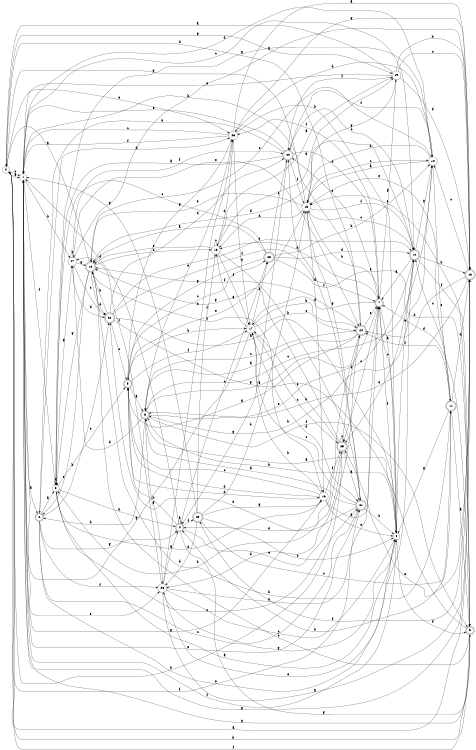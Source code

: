 digraph n24_3 {
__start0 [label="" shape="none"];

rankdir=LR;
size="8,5";

s0 [style="filled", color="black", fillcolor="white" shape="circle", label="0"];
s1 [style="filled", color="black", fillcolor="white" shape="circle", label="1"];
s2 [style="rounded,filled", color="black", fillcolor="white" shape="doublecircle", label="2"];
s3 [style="filled", color="black", fillcolor="white" shape="circle", label="3"];
s4 [style="rounded,filled", color="black", fillcolor="white" shape="doublecircle", label="4"];
s5 [style="rounded,filled", color="black", fillcolor="white" shape="doublecircle", label="5"];
s6 [style="rounded,filled", color="black", fillcolor="white" shape="doublecircle", label="6"];
s7 [style="rounded,filled", color="black", fillcolor="white" shape="doublecircle", label="7"];
s8 [style="filled", color="black", fillcolor="white" shape="circle", label="8"];
s9 [style="rounded,filled", color="black", fillcolor="white" shape="doublecircle", label="9"];
s10 [style="rounded,filled", color="black", fillcolor="white" shape="doublecircle", label="10"];
s11 [style="rounded,filled", color="black", fillcolor="white" shape="doublecircle", label="11"];
s12 [style="rounded,filled", color="black", fillcolor="white" shape="doublecircle", label="12"];
s13 [style="rounded,filled", color="black", fillcolor="white" shape="doublecircle", label="13"];
s14 [style="filled", color="black", fillcolor="white" shape="circle", label="14"];
s15 [style="filled", color="black", fillcolor="white" shape="circle", label="15"];
s16 [style="filled", color="black", fillcolor="white" shape="circle", label="16"];
s17 [style="filled", color="black", fillcolor="white" shape="circle", label="17"];
s18 [style="filled", color="black", fillcolor="white" shape="circle", label="18"];
s19 [style="filled", color="black", fillcolor="white" shape="circle", label="19"];
s20 [style="rounded,filled", color="black", fillcolor="white" shape="doublecircle", label="20"];
s21 [style="rounded,filled", color="black", fillcolor="white" shape="doublecircle", label="21"];
s22 [style="rounded,filled", color="black", fillcolor="white" shape="doublecircle", label="22"];
s23 [style="filled", color="black", fillcolor="white" shape="circle", label="23"];
s24 [style="rounded,filled", color="black", fillcolor="white" shape="doublecircle", label="24"];
s25 [style="rounded,filled", color="black", fillcolor="white" shape="doublecircle", label="25"];
s26 [style="filled", color="black", fillcolor="white" shape="circle", label="26"];
s27 [style="filled", color="black", fillcolor="white" shape="circle", label="27"];
s28 [style="rounded,filled", color="black", fillcolor="white" shape="doublecircle", label="28"];
s29 [style="rounded,filled", color="black", fillcolor="white" shape="doublecircle", label="29"];
s0 -> s1 [label="a"];
s0 -> s25 [label="b"];
s0 -> s1 [label="c"];
s0 -> s24 [label="d"];
s0 -> s23 [label="e"];
s0 -> s21 [label="f"];
s0 -> s19 [label="g"];
s1 -> s2 [label="a"];
s1 -> s27 [label="b"];
s1 -> s12 [label="c"];
s1 -> s14 [label="d"];
s1 -> s26 [label="e"];
s1 -> s8 [label="f"];
s1 -> s13 [label="g"];
s2 -> s3 [label="a"];
s2 -> s22 [label="b"];
s2 -> s21 [label="c"];
s2 -> s23 [label="d"];
s2 -> s8 [label="e"];
s2 -> s26 [label="f"];
s2 -> s4 [label="g"];
s3 -> s3 [label="a"];
s3 -> s4 [label="b"];
s3 -> s21 [label="c"];
s3 -> s16 [label="d"];
s3 -> s5 [label="e"];
s3 -> s1 [label="f"];
s3 -> s27 [label="g"];
s4 -> s4 [label="a"];
s4 -> s5 [label="b"];
s4 -> s28 [label="c"];
s4 -> s1 [label="d"];
s4 -> s24 [label="e"];
s4 -> s29 [label="f"];
s4 -> s9 [label="g"];
s5 -> s6 [label="a"];
s5 -> s17 [label="b"];
s5 -> s28 [label="c"];
s5 -> s16 [label="d"];
s5 -> s15 [label="e"];
s5 -> s17 [label="f"];
s5 -> s23 [label="g"];
s6 -> s7 [label="a"];
s6 -> s2 [label="b"];
s6 -> s14 [label="c"];
s6 -> s27 [label="d"];
s6 -> s12 [label="e"];
s6 -> s9 [label="f"];
s6 -> s26 [label="g"];
s7 -> s8 [label="a"];
s7 -> s18 [label="b"];
s7 -> s25 [label="c"];
s7 -> s17 [label="d"];
s7 -> s20 [label="e"];
s7 -> s23 [label="f"];
s7 -> s19 [label="g"];
s8 -> s3 [label="a"];
s8 -> s6 [label="b"];
s8 -> s7 [label="c"];
s8 -> s9 [label="d"];
s8 -> s12 [label="e"];
s8 -> s7 [label="f"];
s8 -> s26 [label="g"];
s9 -> s6 [label="a"];
s9 -> s0 [label="b"];
s9 -> s10 [label="c"];
s9 -> s7 [label="d"];
s9 -> s15 [label="e"];
s9 -> s0 [label="f"];
s9 -> s1 [label="g"];
s10 -> s0 [label="a"];
s10 -> s11 [label="b"];
s10 -> s18 [label="c"];
s10 -> s22 [label="d"];
s10 -> s2 [label="e"];
s10 -> s16 [label="f"];
s10 -> s3 [label="g"];
s11 -> s9 [label="a"];
s11 -> s4 [label="b"];
s11 -> s12 [label="c"];
s11 -> s13 [label="d"];
s11 -> s15 [label="e"];
s11 -> s24 [label="f"];
s11 -> s8 [label="g"];
s12 -> s7 [label="a"];
s12 -> s13 [label="b"];
s12 -> s15 [label="c"];
s12 -> s10 [label="d"];
s12 -> s25 [label="e"];
s12 -> s9 [label="f"];
s12 -> s14 [label="g"];
s13 -> s0 [label="a"];
s13 -> s6 [label="b"];
s13 -> s14 [label="c"];
s13 -> s24 [label="d"];
s13 -> s25 [label="e"];
s13 -> s29 [label="f"];
s13 -> s23 [label="g"];
s14 -> s15 [label="a"];
s14 -> s6 [label="b"];
s14 -> s10 [label="c"];
s14 -> s15 [label="d"];
s14 -> s11 [label="e"];
s14 -> s20 [label="f"];
s14 -> s3 [label="g"];
s15 -> s16 [label="a"];
s15 -> s7 [label="b"];
s15 -> s14 [label="c"];
s15 -> s18 [label="d"];
s15 -> s10 [label="e"];
s15 -> s12 [label="f"];
s15 -> s0 [label="g"];
s16 -> s7 [label="a"];
s16 -> s17 [label="b"];
s16 -> s5 [label="c"];
s16 -> s5 [label="d"];
s16 -> s8 [label="e"];
s16 -> s25 [label="f"];
s16 -> s1 [label="g"];
s17 -> s18 [label="a"];
s17 -> s24 [label="b"];
s17 -> s25 [label="c"];
s17 -> s21 [label="d"];
s17 -> s24 [label="e"];
s17 -> s28 [label="f"];
s17 -> s1 [label="g"];
s18 -> s19 [label="a"];
s18 -> s21 [label="b"];
s18 -> s18 [label="c"];
s18 -> s23 [label="d"];
s18 -> s10 [label="e"];
s18 -> s17 [label="f"];
s18 -> s19 [label="g"];
s19 -> s0 [label="a"];
s19 -> s13 [label="b"];
s19 -> s13 [label="c"];
s19 -> s13 [label="d"];
s19 -> s1 [label="e"];
s19 -> s20 [label="f"];
s19 -> s15 [label="g"];
s20 -> s3 [label="a"];
s20 -> s2 [label="b"];
s20 -> s12 [label="c"];
s20 -> s7 [label="d"];
s20 -> s1 [label="e"];
s20 -> s15 [label="f"];
s20 -> s4 [label="g"];
s21 -> s6 [label="a"];
s21 -> s8 [label="b"];
s21 -> s17 [label="c"];
s21 -> s22 [label="d"];
s21 -> s1 [label="e"];
s21 -> s20 [label="f"];
s21 -> s15 [label="g"];
s22 -> s8 [label="a"];
s22 -> s10 [label="b"];
s22 -> s5 [label="c"];
s22 -> s20 [label="d"];
s22 -> s12 [label="e"];
s22 -> s7 [label="f"];
s22 -> s8 [label="g"];
s23 -> s13 [label="a"];
s23 -> s8 [label="b"];
s23 -> s1 [label="c"];
s23 -> s14 [label="d"];
s23 -> s6 [label="e"];
s23 -> s1 [label="f"];
s23 -> s17 [label="g"];
s24 -> s6 [label="a"];
s24 -> s1 [label="b"];
s24 -> s6 [label="c"];
s24 -> s4 [label="d"];
s24 -> s7 [label="e"];
s24 -> s10 [label="f"];
s24 -> s5 [label="g"];
s25 -> s21 [label="a"];
s25 -> s3 [label="b"];
s25 -> s25 [label="c"];
s25 -> s26 [label="d"];
s25 -> s17 [label="e"];
s25 -> s24 [label="f"];
s25 -> s10 [label="g"];
s26 -> s4 [label="a"];
s26 -> s23 [label="b"];
s26 -> s8 [label="c"];
s26 -> s7 [label="d"];
s26 -> s12 [label="e"];
s26 -> s27 [label="f"];
s26 -> s13 [label="g"];
s27 -> s13 [label="a"];
s27 -> s27 [label="b"];
s27 -> s22 [label="c"];
s27 -> s22 [label="d"];
s27 -> s24 [label="e"];
s27 -> s20 [label="f"];
s27 -> s10 [label="g"];
s28 -> s10 [label="a"];
s28 -> s14 [label="b"];
s28 -> s3 [label="c"];
s28 -> s12 [label="d"];
s28 -> s9 [label="e"];
s28 -> s20 [label="f"];
s28 -> s5 [label="g"];
s29 -> s16 [label="a"];
s29 -> s15 [label="b"];
s29 -> s11 [label="c"];
s29 -> s26 [label="d"];
s29 -> s8 [label="e"];
s29 -> s18 [label="f"];
s29 -> s1 [label="g"];

}